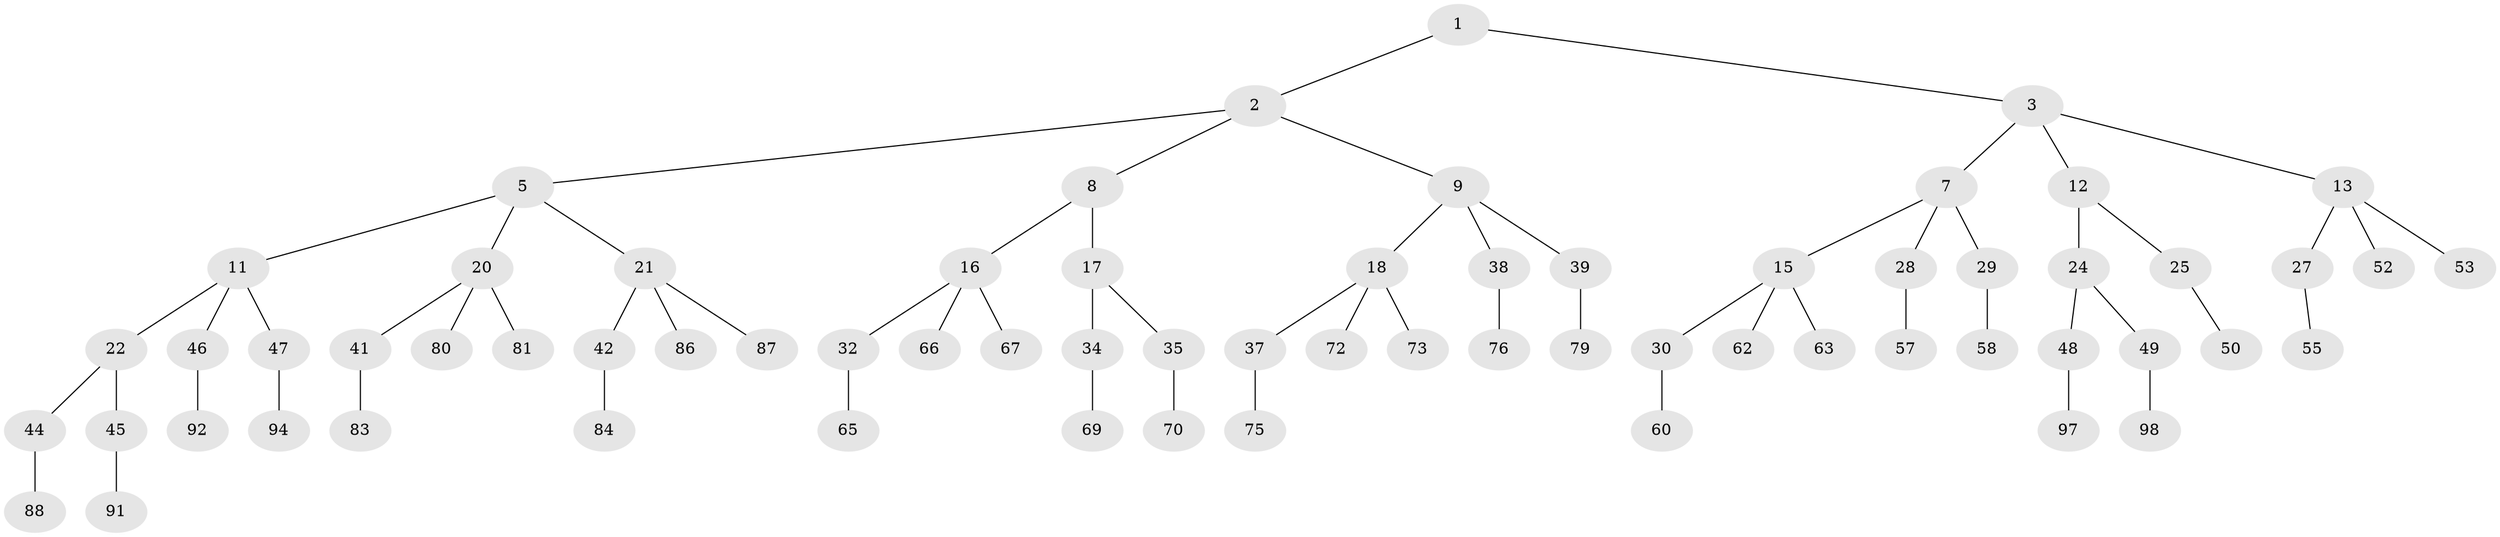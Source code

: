 // original degree distribution, {2: 0.02, 3: 0.48, 1: 0.5}
// Generated by graph-tools (version 1.1) at 2025/38/02/21/25 10:38:56]
// undirected, 68 vertices, 67 edges
graph export_dot {
graph [start="1"]
  node [color=gray90,style=filled];
  1;
  2 [latent=1,super="+4"];
  3 [latent=1,super="+6"];
  5 [latent=0.5,super="+10"];
  7 [latent=0.5,super="+14"];
  8 [latent=0.333333];
  9 [latent=0.333333,super="+19"];
  11 [latent=0.333333,super="+23"];
  12 [latent=0.333333];
  13 [latent=0.333333,super="+26"];
  15 [latent=0.333333,super="+31"];
  16 [latent=0.25,super="+33"];
  17 [latent=0.25];
  18 [latent=0.25,super="+36"];
  20 [latent=0.25,super="+40"];
  21 [latent=0.25,super="+43"];
  22 [latent=0.25];
  24 [latent=0.25];
  25 [latent=0.25,super="+51"];
  27 [latent=0.25,super="+54"];
  28 [latent=0.25,super="+56"];
  29 [latent=0.25,super="+59"];
  30 [latent=0.25,super="+61"];
  32 [latent=0.2,super="+64"];
  34 [latent=0.2,super="+68"];
  35 [latent=0.2,super="+71"];
  37 [latent=0.2,super="+74"];
  38 [latent=0.2,super="+77"];
  39 [latent=0.2,super="+78"];
  41 [latent=0.2,super="+82"];
  42 [latent=0.2,super="+85"];
  44 [latent=0.2,super="+89"];
  45 [latent=0.2,super="+90"];
  46 [latent=0.2,super="+93"];
  47 [latent=0.2,super="+95"];
  48 [latent=0.2,super="+96"];
  49 [latent=0.2,super="+99"];
  50 [latent=0.2,super="+100"];
  52 [latent=0.2];
  53 [latent=0.2];
  55 [latent=0.2];
  57 [latent=0.2];
  58 [latent=0.2];
  60 [latent=0.2];
  62 [latent=0.2];
  63 [latent=0.2];
  65 [latent=0.166667];
  66 [latent=0.166667];
  67 [latent=0.166667];
  69 [latent=0.166667];
  70 [latent=0.166667];
  72 [latent=0.166667];
  73 [latent=0.166667];
  75 [latent=0.166667];
  76 [latent=0.166667];
  79 [latent=0.166667];
  80 [latent=0.166667];
  81 [latent=0.166667];
  83 [latent=0.166667];
  84 [latent=0.166667];
  86 [latent=0.166667];
  87 [latent=0.166667];
  88 [latent=0.166667];
  91 [latent=0.166667];
  92 [latent=0.166667];
  94 [latent=0.166667];
  97 [latent=0.166667];
  98 [latent=0.166667];
  1 -- 2;
  1 -- 3;
  2 -- 5;
  2 -- 8;
  2 -- 9;
  3 -- 7;
  3 -- 12;
  3 -- 13;
  5 -- 11;
  5 -- 21;
  5 -- 20;
  7 -- 15;
  7 -- 28;
  7 -- 29;
  8 -- 16;
  8 -- 17;
  9 -- 18;
  9 -- 38;
  9 -- 39;
  11 -- 22;
  11 -- 46;
  11 -- 47;
  12 -- 24;
  12 -- 25;
  13 -- 27;
  13 -- 53;
  13 -- 52;
  15 -- 30;
  15 -- 63;
  15 -- 62;
  16 -- 32;
  16 -- 66;
  16 -- 67;
  17 -- 34;
  17 -- 35;
  18 -- 37;
  18 -- 72;
  18 -- 73;
  20 -- 41;
  20 -- 80;
  20 -- 81;
  21 -- 42;
  21 -- 86;
  21 -- 87;
  22 -- 44;
  22 -- 45;
  24 -- 48;
  24 -- 49;
  25 -- 50;
  27 -- 55;
  28 -- 57;
  29 -- 58;
  30 -- 60;
  32 -- 65;
  34 -- 69;
  35 -- 70;
  37 -- 75;
  38 -- 76;
  39 -- 79;
  41 -- 83;
  42 -- 84;
  44 -- 88;
  45 -- 91;
  46 -- 92;
  47 -- 94;
  48 -- 97;
  49 -- 98;
}

